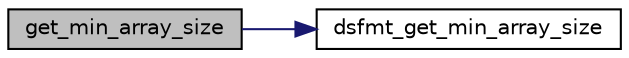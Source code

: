digraph "get_min_array_size"
{
 // INTERACTIVE_SVG=YES
  edge [fontname="Helvetica",fontsize="10",labelfontname="Helvetica",labelfontsize="10"];
  node [fontname="Helvetica",fontsize="10",shape=record];
  rankdir="LR";
  Node1 [label="get_min_array_size",height=0.2,width=0.4,color="black", fillcolor="grey75", style="filled", fontcolor="black"];
  Node1 -> Node2 [color="midnightblue",fontsize="10",style="solid",fontname="Helvetica"];
  Node2 [label="dsfmt_get_min_array_size",height=0.2,width=0.4,color="black", fillcolor="white", style="filled",URL="$d_s_f_m_t_8h.html#af49cc1703b4cc1d0bffbd895917c303a"];
}
